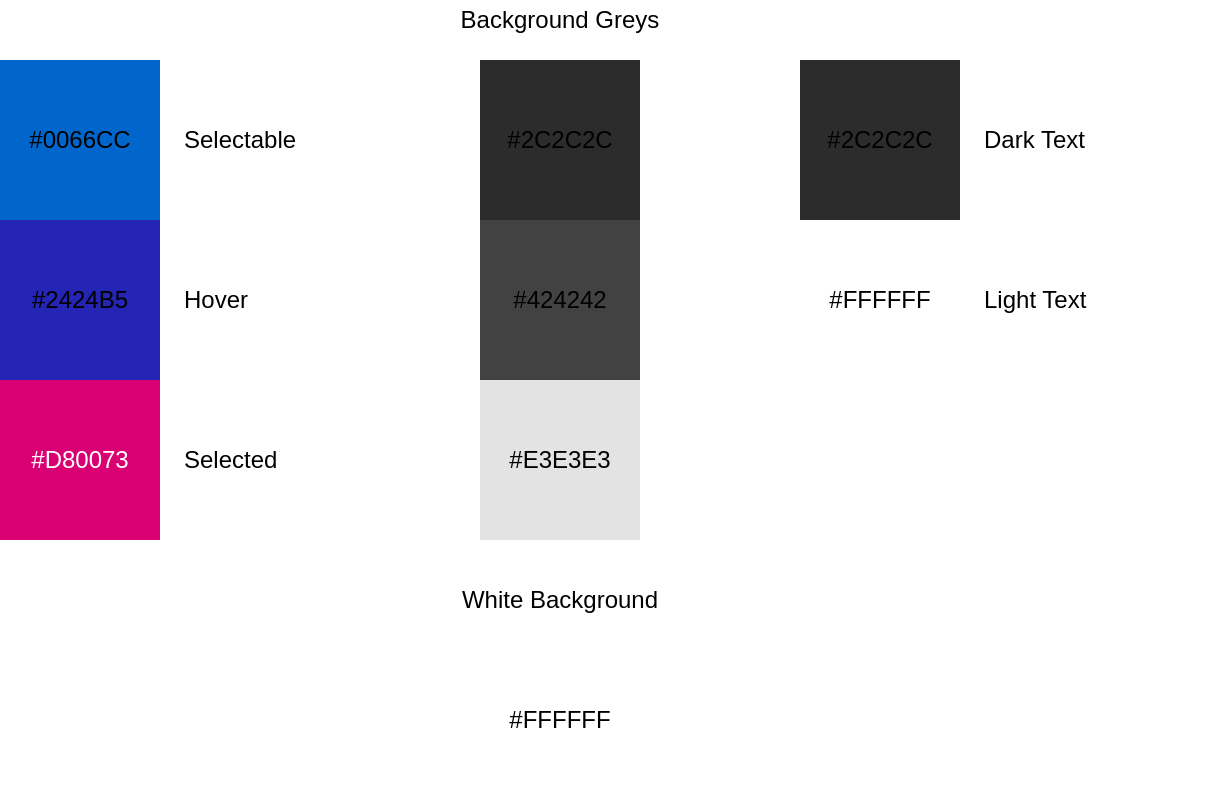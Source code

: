 <mxfile version="13.6.2" type="device"><diagram id="hrjicCbh_ITisOqqtgEl" name="Page-1"><mxGraphModel dx="-673" dy="567" grid="1" gridSize="10" guides="1" tooltips="1" connect="1" arrows="1" fold="1" page="1" pageScale="1" pageWidth="827" pageHeight="1169" math="0" shadow="0"><root><mxCell id="0"/><mxCell id="1" parent="0"/><mxCell id="RMoEyOkiZoHDFoOOD6-t-1" value="#0066CC" style="rounded=0;whiteSpace=wrap;html=1;fillColor=#0066CC;strokeColor=none;" parent="1" vertex="1"><mxGeometry x="1720" y="40" width="80" height="80" as="geometry"/></mxCell><mxCell id="RMoEyOkiZoHDFoOOD6-t-2" value="#2424B5" style="rounded=0;whiteSpace=wrap;html=1;fillColor=#2424B5;strokeColor=none;" parent="1" vertex="1"><mxGeometry x="1720" y="120" width="80" height="80" as="geometry"/></mxCell><mxCell id="RMoEyOkiZoHDFoOOD6-t-3" value="#D80073" style="rounded=0;whiteSpace=wrap;html=1;fillColor=#d80073;fontColor=#ffffff;strokeColor=none;" parent="1" vertex="1"><mxGeometry x="1720" y="200" width="80" height="80" as="geometry"/></mxCell><mxCell id="RMoEyOkiZoHDFoOOD6-t-4" value="Selectable" style="text;html=1;strokeColor=none;fillColor=none;align=left;verticalAlign=middle;whiteSpace=wrap;rounded=0;" parent="1" vertex="1"><mxGeometry x="1810" y="70" width="120" height="20" as="geometry"/></mxCell><mxCell id="RMoEyOkiZoHDFoOOD6-t-5" value="Hover" style="text;html=1;strokeColor=none;fillColor=none;align=left;verticalAlign=middle;whiteSpace=wrap;rounded=0;" parent="1" vertex="1"><mxGeometry x="1810" y="150" width="120" height="20" as="geometry"/></mxCell><mxCell id="RMoEyOkiZoHDFoOOD6-t-6" value="Selected" style="text;html=1;strokeColor=none;fillColor=none;align=left;verticalAlign=middle;whiteSpace=wrap;rounded=0;" parent="1" vertex="1"><mxGeometry x="1810" y="230" width="120" height="20" as="geometry"/></mxCell><mxCell id="oDm0NuOzt8qd1UNVoe8p-1" value="#2C2C2C" style="rounded=0;whiteSpace=wrap;html=1;strokeColor=none;fillColor=#2C2C2C;" parent="1" vertex="1"><mxGeometry x="1960" y="40" width="80" height="80" as="geometry"/></mxCell><mxCell id="oDm0NuOzt8qd1UNVoe8p-2" value="Background Greys" style="text;html=1;strokeColor=none;fillColor=none;align=center;verticalAlign=middle;whiteSpace=wrap;rounded=0;" parent="1" vertex="1"><mxGeometry x="1940" y="10" width="120" height="20" as="geometry"/></mxCell><mxCell id="oDm0NuOzt8qd1UNVoe8p-3" value="#424242" style="rounded=0;whiteSpace=wrap;html=1;strokeColor=none;fillColor=#424242;" parent="1" vertex="1"><mxGeometry x="1960" y="120" width="80" height="80" as="geometry"/></mxCell><mxCell id="oDm0NuOzt8qd1UNVoe8p-4" value="#E3E3E3" style="rounded=0;whiteSpace=wrap;html=1;strokeColor=none;fillColor=#e3e3e3;fontColor=#000000;" parent="1" vertex="1"><mxGeometry x="1960" y="200" width="80" height="80" as="geometry"/></mxCell><mxCell id="oDm0NuOzt8qd1UNVoe8p-5" value="#2C2C2C" style="rounded=0;whiteSpace=wrap;html=1;strokeColor=none;fillColor=#2C2C2C;" parent="1" vertex="1"><mxGeometry x="2120" y="40" width="80" height="80" as="geometry"/></mxCell><mxCell id="oDm0NuOzt8qd1UNVoe8p-6" value="Dark Text" style="text;html=1;strokeColor=none;fillColor=none;align=left;verticalAlign=middle;whiteSpace=wrap;rounded=0;" parent="1" vertex="1"><mxGeometry x="2210" y="70" width="120" height="20" as="geometry"/></mxCell><mxCell id="oDm0NuOzt8qd1UNVoe8p-7" value="#FFFFFF" style="rounded=0;whiteSpace=wrap;html=1;strokeColor=none;fontColor=#000000;fillColor=#FFFFFF;" parent="1" vertex="1"><mxGeometry x="2120" y="120" width="80" height="80" as="geometry"/></mxCell><mxCell id="oDm0NuOzt8qd1UNVoe8p-8" value="Light Text" style="text;html=1;strokeColor=none;fillColor=none;align=left;verticalAlign=middle;whiteSpace=wrap;rounded=0;" parent="1" vertex="1"><mxGeometry x="2210" y="150" width="120" height="20" as="geometry"/></mxCell><mxCell id="oDm0NuOzt8qd1UNVoe8p-9" value="#FFFFFF" style="rounded=0;whiteSpace=wrap;html=1;strokeColor=none;fontColor=#000000;fillColor=#FFFFFF;" parent="1" vertex="1"><mxGeometry x="1960" y="330" width="80" height="80" as="geometry"/></mxCell><mxCell id="oDm0NuOzt8qd1UNVoe8p-10" value="White Background" style="text;html=1;strokeColor=none;fillColor=none;align=center;verticalAlign=middle;whiteSpace=wrap;rounded=0;" parent="1" vertex="1"><mxGeometry x="1940" y="300" width="120" height="20" as="geometry"/></mxCell></root></mxGraphModel></diagram></mxfile>